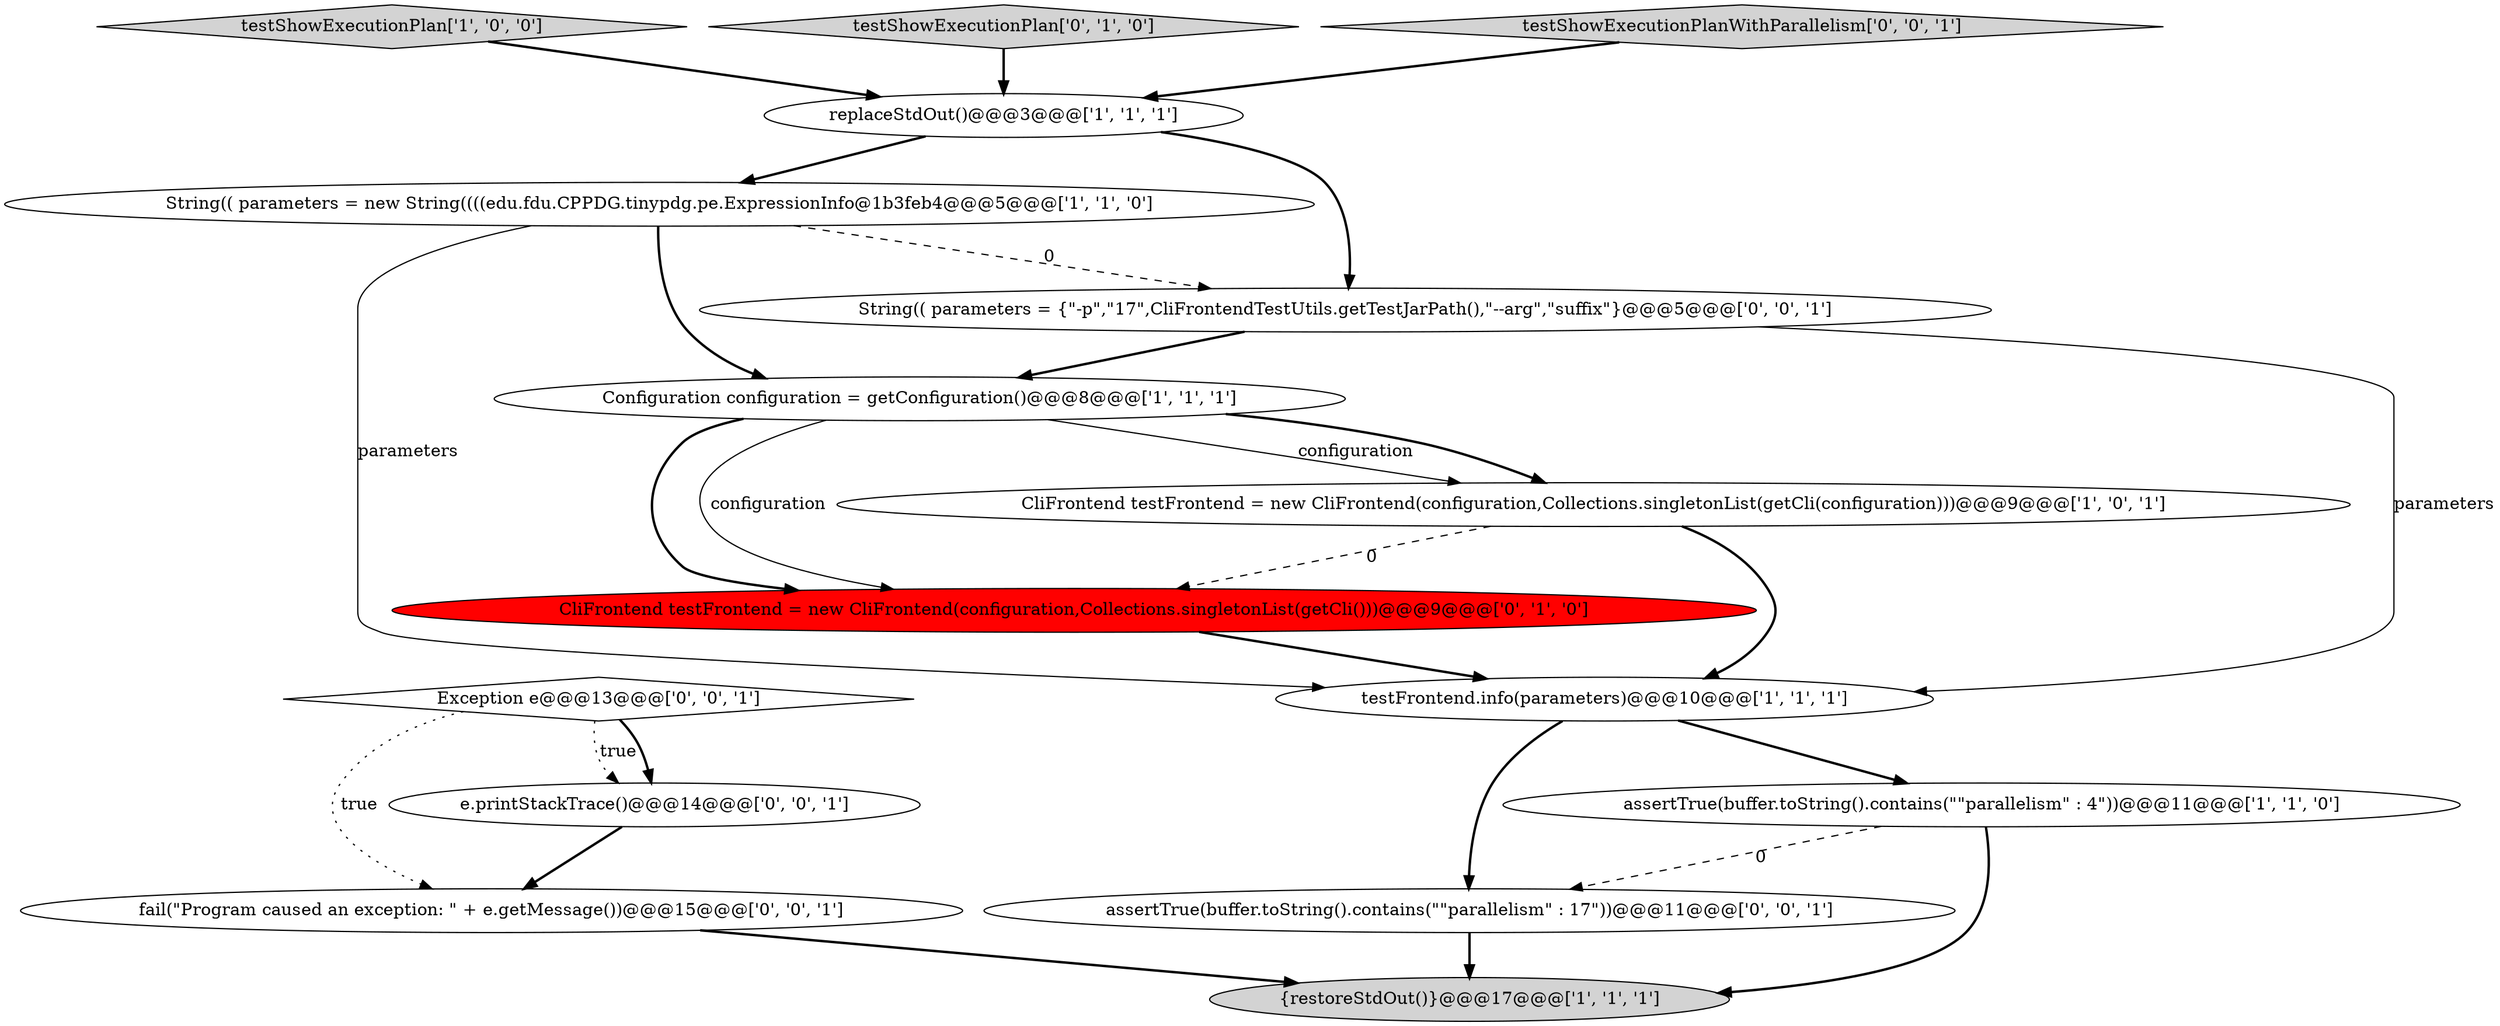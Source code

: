 digraph {
6 [style = filled, label = "String(( parameters = new String((((edu.fdu.CPPDG.tinypdg.pe.ExpressionInfo@1b3feb4@@@5@@@['1', '1', '0']", fillcolor = white, shape = ellipse image = "AAA0AAABBB1BBB"];
4 [style = filled, label = "testShowExecutionPlan['1', '0', '0']", fillcolor = lightgray, shape = diamond image = "AAA0AAABBB1BBB"];
9 [style = filled, label = "testShowExecutionPlan['0', '1', '0']", fillcolor = lightgray, shape = diamond image = "AAA0AAABBB2BBB"];
3 [style = filled, label = "testFrontend.info(parameters)@@@10@@@['1', '1', '1']", fillcolor = white, shape = ellipse image = "AAA0AAABBB1BBB"];
8 [style = filled, label = "CliFrontend testFrontend = new CliFrontend(configuration,Collections.singletonList(getCli()))@@@9@@@['0', '1', '0']", fillcolor = red, shape = ellipse image = "AAA1AAABBB2BBB"];
15 [style = filled, label = "assertTrue(buffer.toString().contains(\"\"parallelism\" : 17\"))@@@11@@@['0', '0', '1']", fillcolor = white, shape = ellipse image = "AAA0AAABBB3BBB"];
14 [style = filled, label = "testShowExecutionPlanWithParallelism['0', '0', '1']", fillcolor = lightgray, shape = diamond image = "AAA0AAABBB3BBB"];
1 [style = filled, label = "{restoreStdOut()}@@@17@@@['1', '1', '1']", fillcolor = lightgray, shape = ellipse image = "AAA0AAABBB1BBB"];
7 [style = filled, label = "CliFrontend testFrontend = new CliFrontend(configuration,Collections.singletonList(getCli(configuration)))@@@9@@@['1', '0', '1']", fillcolor = white, shape = ellipse image = "AAA0AAABBB1BBB"];
13 [style = filled, label = "fail(\"Program caused an exception: \" + e.getMessage())@@@15@@@['0', '0', '1']", fillcolor = white, shape = ellipse image = "AAA0AAABBB3BBB"];
5 [style = filled, label = "Configuration configuration = getConfiguration()@@@8@@@['1', '1', '1']", fillcolor = white, shape = ellipse image = "AAA0AAABBB1BBB"];
12 [style = filled, label = "e.printStackTrace()@@@14@@@['0', '0', '1']", fillcolor = white, shape = ellipse image = "AAA0AAABBB3BBB"];
11 [style = filled, label = "Exception e@@@13@@@['0', '0', '1']", fillcolor = white, shape = diamond image = "AAA0AAABBB3BBB"];
0 [style = filled, label = "assertTrue(buffer.toString().contains(\"\"parallelism\" : 4\"))@@@11@@@['1', '1', '0']", fillcolor = white, shape = ellipse image = "AAA0AAABBB1BBB"];
2 [style = filled, label = "replaceStdOut()@@@3@@@['1', '1', '1']", fillcolor = white, shape = ellipse image = "AAA0AAABBB1BBB"];
10 [style = filled, label = "String(( parameters = {\"-p\",\"17\",CliFrontendTestUtils.getTestJarPath(),\"--arg\",\"suffix\"}@@@5@@@['0', '0', '1']", fillcolor = white, shape = ellipse image = "AAA0AAABBB3BBB"];
5->8 [style = bold, label=""];
9->2 [style = bold, label=""];
2->6 [style = bold, label=""];
5->8 [style = solid, label="configuration"];
11->12 [style = dotted, label="true"];
8->3 [style = bold, label=""];
7->8 [style = dashed, label="0"];
0->15 [style = dashed, label="0"];
11->12 [style = bold, label=""];
3->15 [style = bold, label=""];
4->2 [style = bold, label=""];
11->13 [style = dotted, label="true"];
2->10 [style = bold, label=""];
7->3 [style = bold, label=""];
3->0 [style = bold, label=""];
13->1 [style = bold, label=""];
6->10 [style = dashed, label="0"];
12->13 [style = bold, label=""];
6->5 [style = bold, label=""];
10->3 [style = solid, label="parameters"];
10->5 [style = bold, label=""];
5->7 [style = solid, label="configuration"];
0->1 [style = bold, label=""];
5->7 [style = bold, label=""];
14->2 [style = bold, label=""];
15->1 [style = bold, label=""];
6->3 [style = solid, label="parameters"];
}
